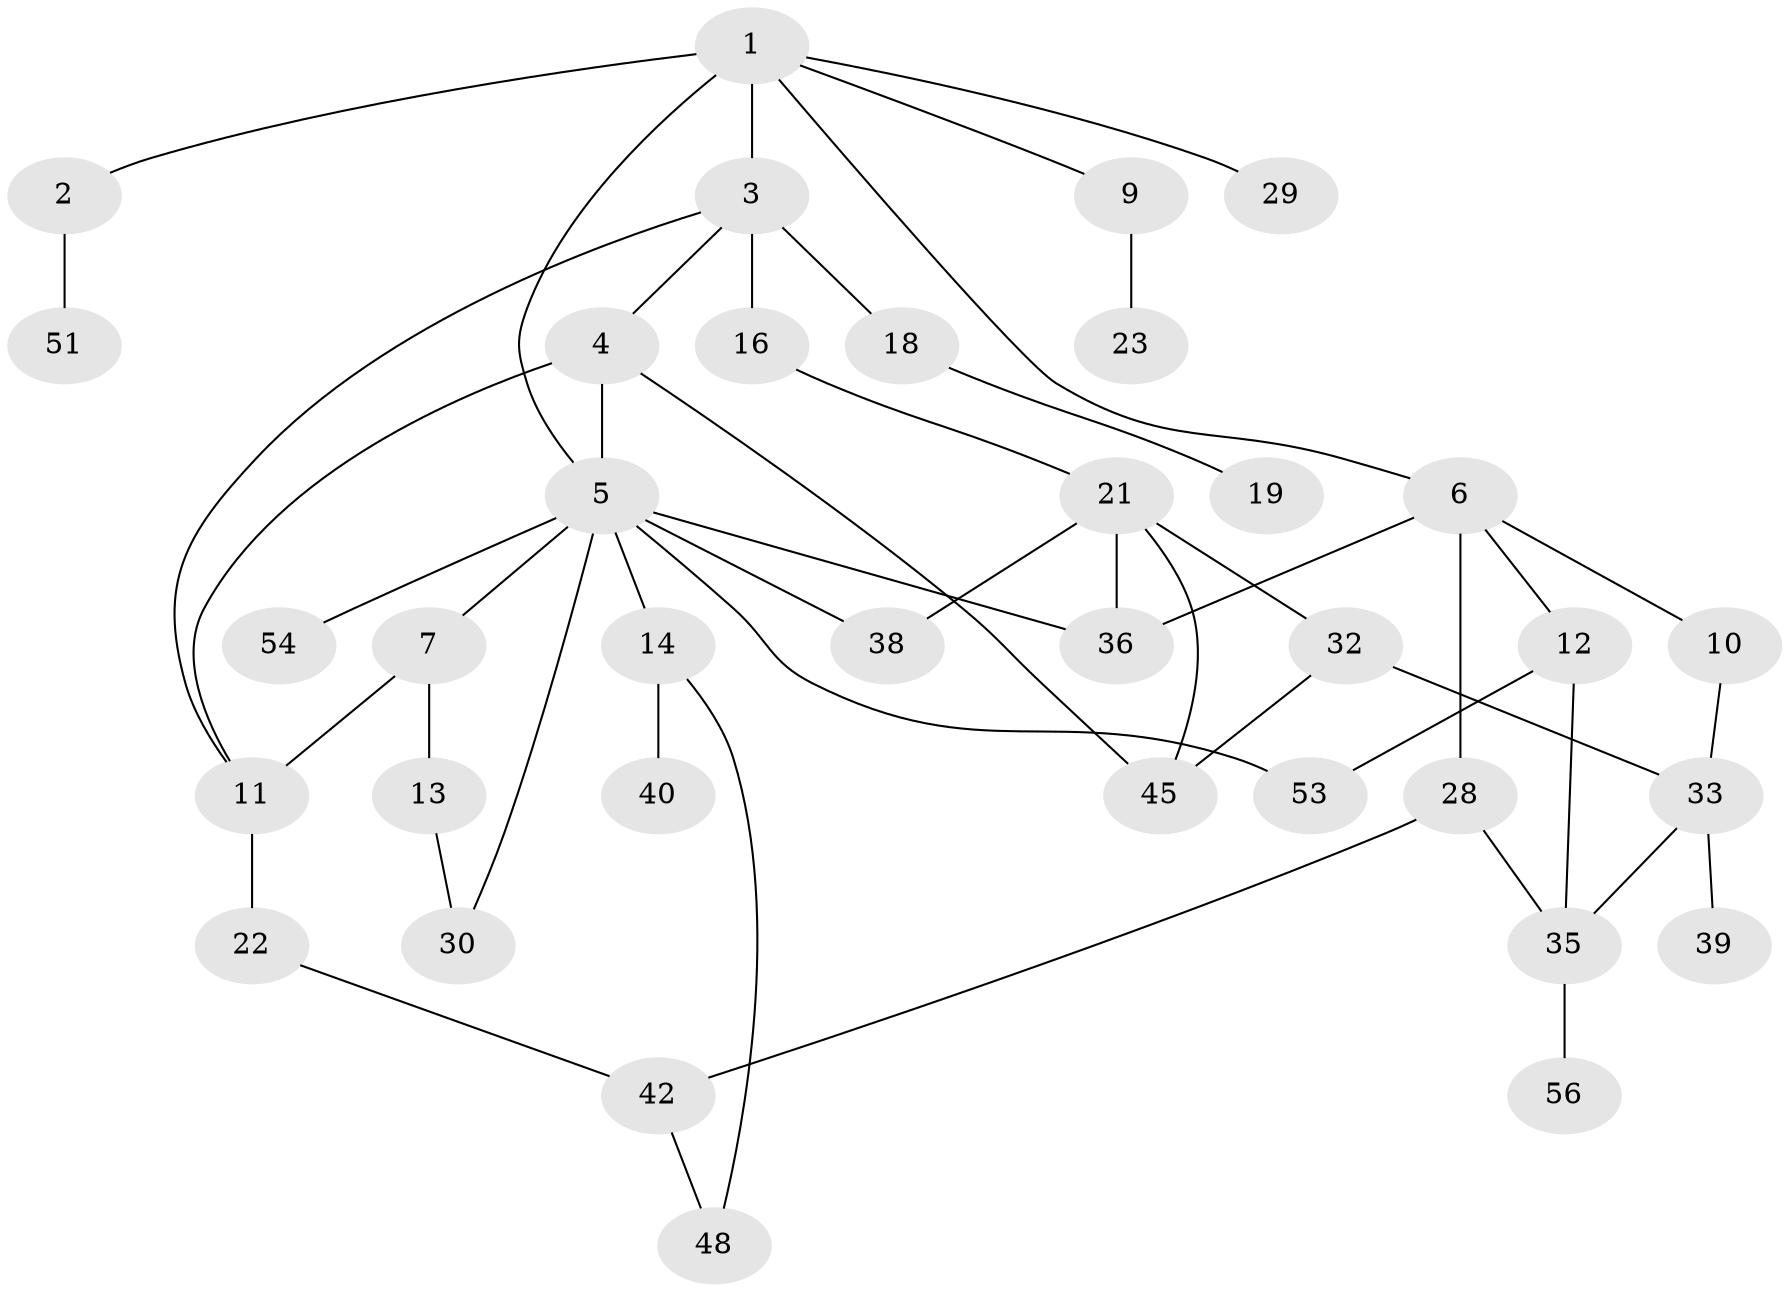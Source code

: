 // Generated by graph-tools (version 1.1) at 2025/23/03/03/25 07:23:35]
// undirected, 36 vertices, 50 edges
graph export_dot {
graph [start="1"]
  node [color=gray90,style=filled];
  1 [super="+41"];
  2 [super="+17"];
  3 [super="+34"];
  4 [super="+8"];
  5 [super="+44"];
  6 [super="+26"];
  7;
  9 [super="+15"];
  10;
  11 [super="+31"];
  12 [super="+25"];
  13 [super="+50"];
  14 [super="+24"];
  16 [super="+20"];
  18 [super="+49"];
  19;
  21 [super="+27"];
  22;
  23;
  28;
  29;
  30 [super="+37"];
  32;
  33 [super="+43"];
  35 [super="+46"];
  36;
  38;
  39 [super="+47"];
  40 [super="+57"];
  42 [super="+55"];
  45 [super="+52"];
  48;
  51;
  53;
  54;
  56;
  1 -- 2;
  1 -- 3 [weight=2];
  1 -- 6;
  1 -- 9;
  1 -- 29;
  1 -- 5;
  2 -- 51;
  3 -- 4;
  3 -- 11;
  3 -- 16;
  3 -- 18;
  4 -- 5;
  4 -- 11;
  4 -- 45;
  5 -- 7;
  5 -- 14;
  5 -- 30;
  5 -- 38;
  5 -- 36;
  5 -- 53;
  5 -- 54;
  6 -- 10;
  6 -- 12;
  6 -- 28;
  6 -- 36;
  7 -- 13;
  7 -- 11;
  9 -- 23;
  10 -- 33;
  11 -- 22 [weight=2];
  12 -- 35;
  12 -- 53;
  13 -- 30;
  14 -- 48;
  14 -- 40;
  16 -- 21;
  18 -- 19;
  21 -- 32;
  21 -- 36;
  21 -- 38;
  21 -- 45;
  22 -- 42;
  28 -- 42;
  28 -- 35;
  32 -- 33;
  32 -- 45;
  33 -- 39;
  33 -- 35;
  35 -- 56;
  42 -- 48;
}
